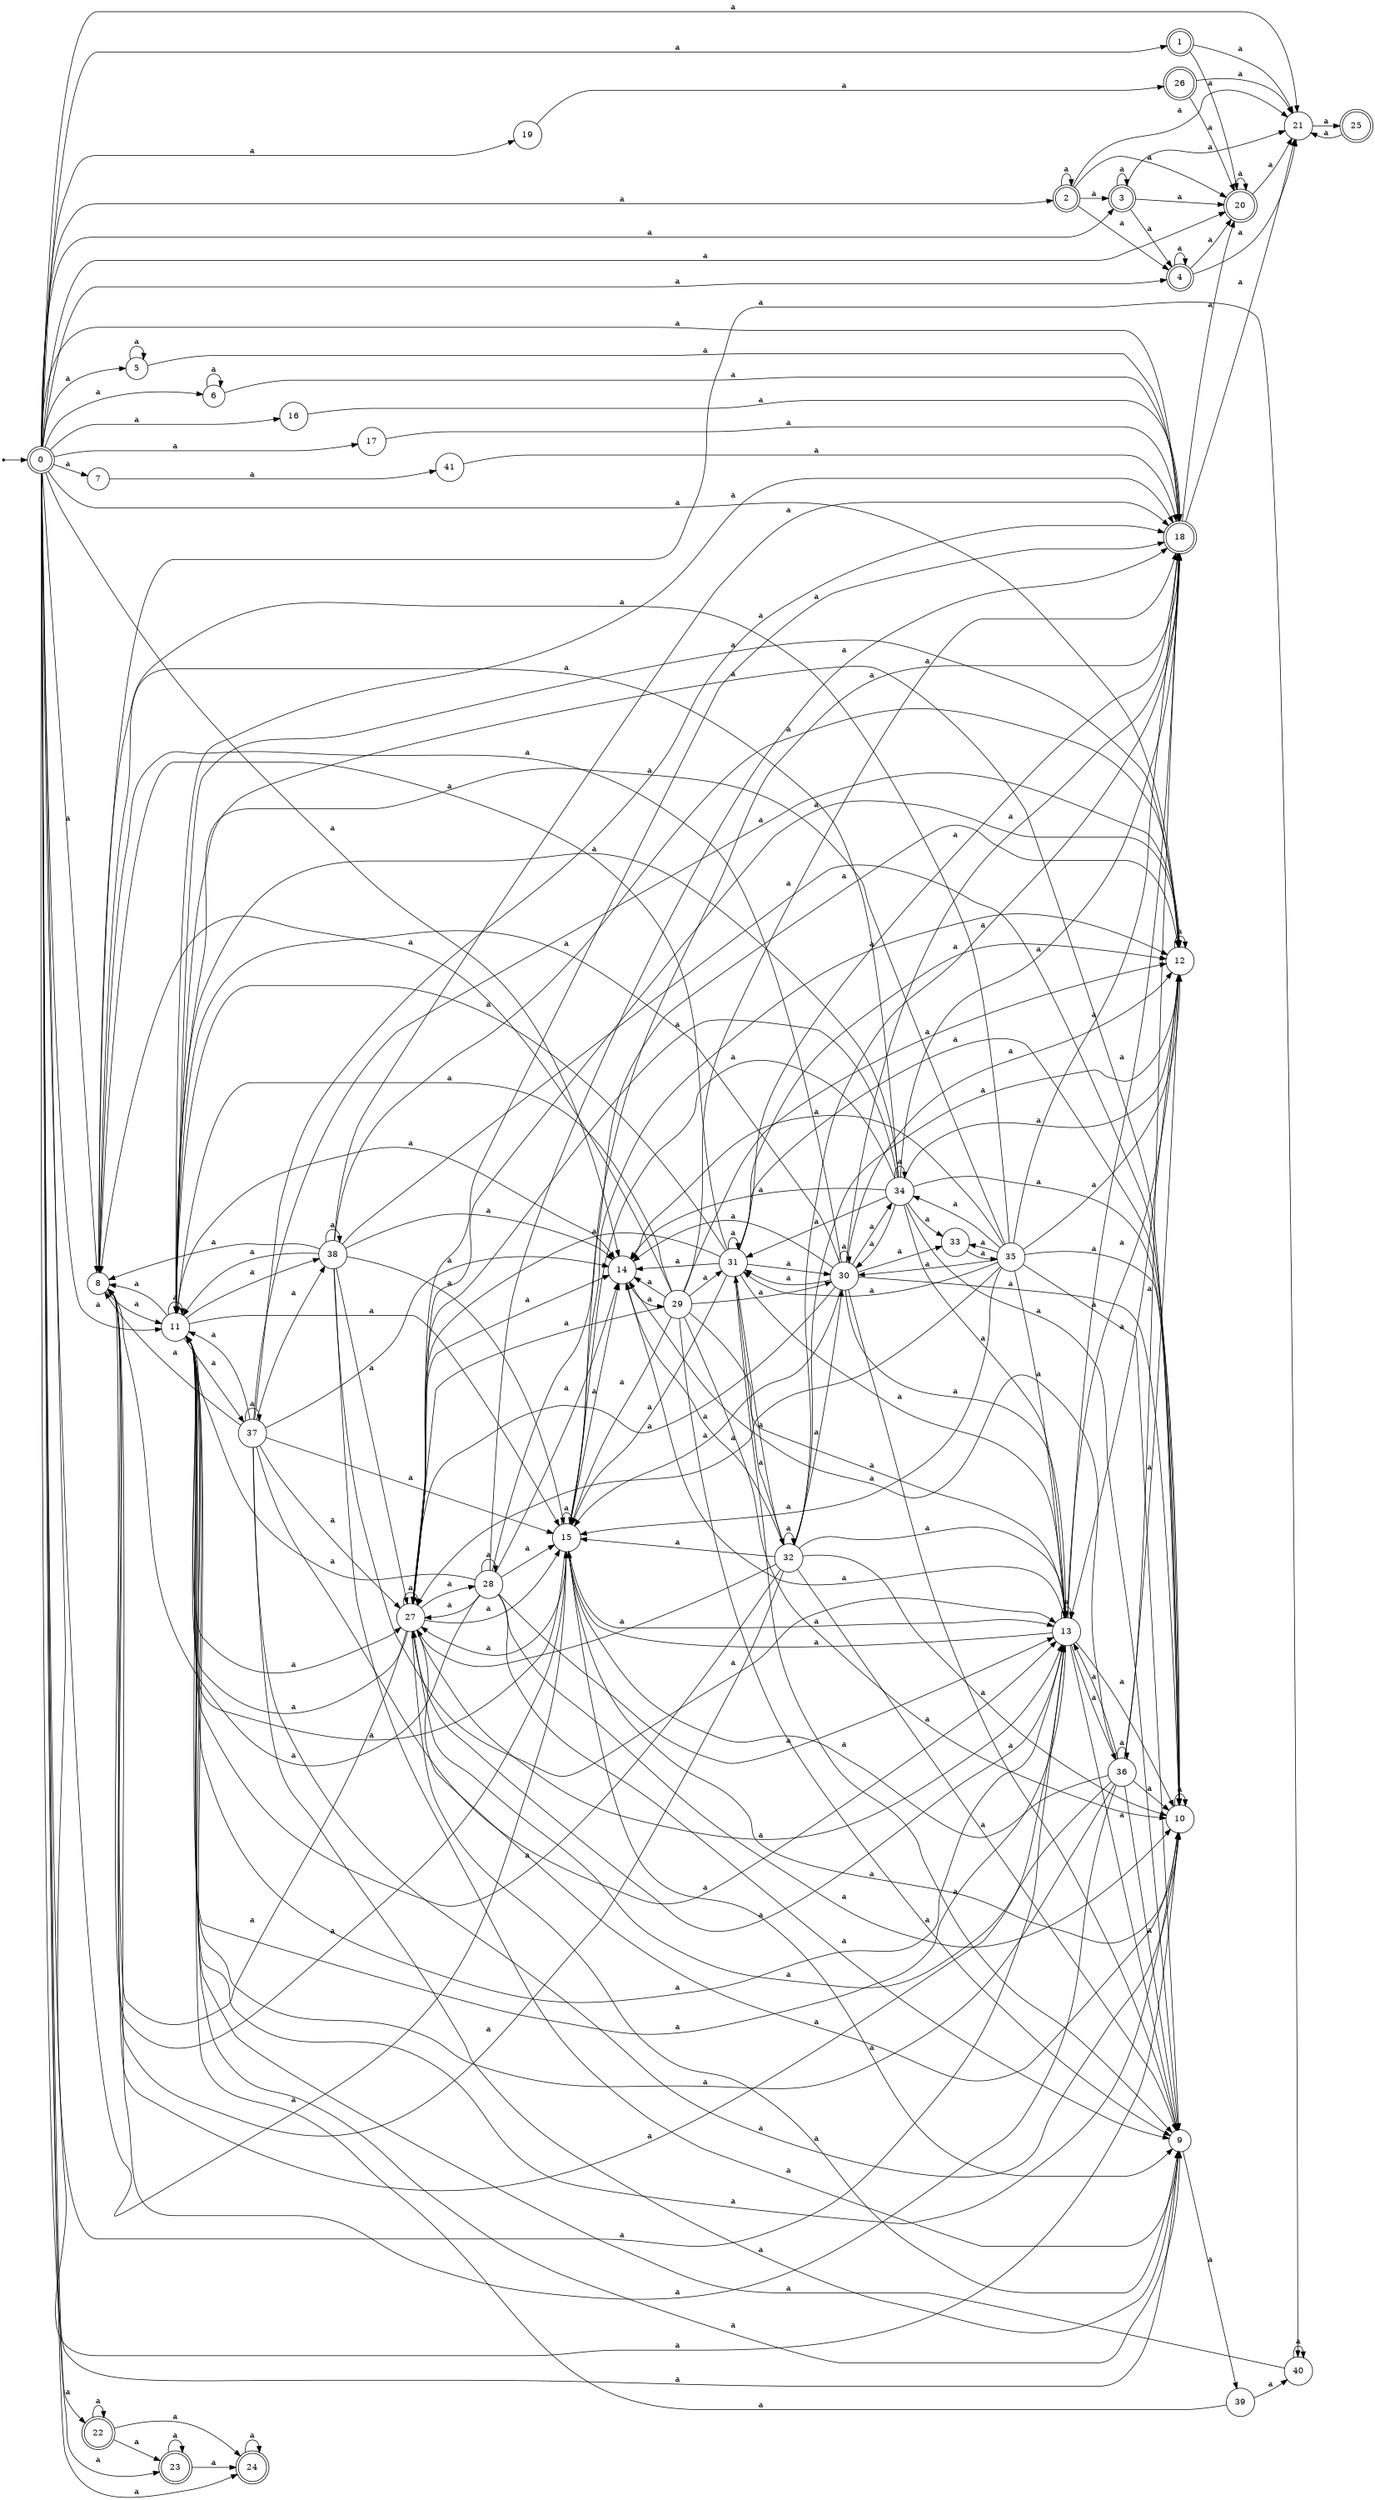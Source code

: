 digraph finite_state_machine {
rankdir=LR;
size="20,20";
node [shape = point]; "dummy0"
node [shape = doublecircle]; "0";"dummy0" -> "0";
node [shape = doublecircle]; "1";node [shape = doublecircle]; "2";node [shape = doublecircle]; "3";node [shape = doublecircle]; "4";node [shape = circle]; "5";
node [shape = circle]; "6";
node [shape = circle]; "7";
node [shape = circle]; "8";
node [shape = circle]; "9";
node [shape = circle]; "10";
node [shape = circle]; "11";
node [shape = circle]; "12";
node [shape = circle]; "13";
node [shape = circle]; "14";
node [shape = circle]; "15";
node [shape = circle]; "16";
node [shape = circle]; "17";
node [shape = doublecircle]; "18";node [shape = circle]; "19";
node [shape = doublecircle]; "20";node [shape = circle]; "21";
node [shape = doublecircle]; "22";node [shape = doublecircle]; "23";node [shape = doublecircle]; "24";node [shape = doublecircle]; "25";node [shape = doublecircle]; "26";node [shape = circle]; "27";
node [shape = circle]; "28";
node [shape = circle]; "29";
node [shape = circle]; "30";
node [shape = circle]; "31";
node [shape = circle]; "32";
node [shape = circle]; "33";
node [shape = circle]; "34";
node [shape = circle]; "35";
node [shape = circle]; "36";
node [shape = circle]; "37";
node [shape = circle]; "38";
node [shape = circle]; "39";
node [shape = circle]; "40";
node [shape = circle]; "41";
"0" -> "1" [label = "a"];
 "0" -> "2" [label = "a"];
 "0" -> "3" [label = "a"];
 "0" -> "4" [label = "a"];
 "0" -> "5" [label = "a"];
 "0" -> "6" [label = "a"];
 "0" -> "7" [label = "a"];
 "0" -> "8" [label = "a"];
 "0" -> "9" [label = "a"];
 "0" -> "10" [label = "a"];
 "0" -> "11" [label = "a"];
 "0" -> "12" [label = "a"];
 "0" -> "13" [label = "a"];
 "0" -> "14" [label = "a"];
 "0" -> "15" [label = "a"];
 "0" -> "16" [label = "a"];
 "0" -> "17" [label = "a"];
 "0" -> "18" [label = "a"];
 "0" -> "19" [label = "a"];
 "0" -> "20" [label = "a"];
 "0" -> "21" [label = "a"];
 "0" -> "22" [label = "a"];
 "0" -> "23" [label = "a"];
 "0" -> "24" [label = "a"];
 "24" -> "24" [label = "a"];
 "23" -> "24" [label = "a"];
 "23" -> "23" [label = "a"];
 "22" -> "24" [label = "a"];
 "22" -> "22" [label = "a"];
 "22" -> "23" [label = "a"];
 "21" -> "25" [label = "a"];
 "25" -> "21" [label = "a"];
 "20" -> "20" [label = "a"];
 "20" -> "21" [label = "a"];
 "19" -> "26" [label = "a"];
 "26" -> "20" [label = "a"];
 "26" -> "21" [label = "a"];
 "18" -> "20" [label = "a"];
 "18" -> "21" [label = "a"];
 "17" -> "18" [label = "a"];
 "16" -> "18" [label = "a"];
 "15" -> "8" [label = "a"];
 "15" -> "9" [label = "a"];
 "15" -> "10" [label = "a"];
 "15" -> "11" [label = "a"];
 "15" -> "12" [label = "a"];
 "15" -> "13" [label = "a"];
 "15" -> "14" [label = "a"];
 "15" -> "15" [label = "a"];
 "15" -> "18" [label = "a"];
 "15" -> "27" [label = "a"];
 "27" -> "8" [label = "a"];
 "27" -> "9" [label = "a"];
 "27" -> "10" [label = "a"];
 "27" -> "11" [label = "a"];
 "27" -> "12" [label = "a"];
 "27" -> "13" [label = "a"];
 "27" -> "14" [label = "a"];
 "27" -> "15" [label = "a"];
 "27" -> "18" [label = "a"];
 "27" -> "27" [label = "a"];
 "27" -> "28" [label = "a"];
 "28" -> "8" [label = "a"];
 "28" -> "9" [label = "a"];
 "28" -> "10" [label = "a"];
 "28" -> "11" [label = "a"];
 "28" -> "12" [label = "a"];
 "28" -> "13" [label = "a"];
 "28" -> "14" [label = "a"];
 "28" -> "15" [label = "a"];
 "28" -> "18" [label = "a"];
 "28" -> "27" [label = "a"];
 "28" -> "28" [label = "a"];
 "14" -> "29" [label = "a"];
 "29" -> "8" [label = "a"];
 "29" -> "9" [label = "a"];
 "29" -> "10" [label = "a"];
 "29" -> "11" [label = "a"];
 "29" -> "12" [label = "a"];
 "29" -> "13" [label = "a"];
 "29" -> "14" [label = "a"];
 "29" -> "15" [label = "a"];
 "29" -> "18" [label = "a"];
 "29" -> "27" [label = "a"];
 "29" -> "30" [label = "a"];
 "29" -> "31" [label = "a"];
 "31" -> "32" [label = "a"];
 "31" -> "8" [label = "a"];
 "31" -> "9" [label = "a"];
 "31" -> "10" [label = "a"];
 "31" -> "11" [label = "a"];
 "31" -> "12" [label = "a"];
 "31" -> "13" [label = "a"];
 "31" -> "14" [label = "a"];
 "31" -> "15" [label = "a"];
 "31" -> "18" [label = "a"];
 "31" -> "27" [label = "a"];
 "31" -> "30" [label = "a"];
 "31" -> "31" [label = "a"];
 "32" -> "32" [label = "a"];
 "32" -> "8" [label = "a"];
 "32" -> "9" [label = "a"];
 "32" -> "10" [label = "a"];
 "32" -> "11" [label = "a"];
 "32" -> "12" [label = "a"];
 "32" -> "13" [label = "a"];
 "32" -> "14" [label = "a"];
 "32" -> "15" [label = "a"];
 "32" -> "18" [label = "a"];
 "32" -> "27" [label = "a"];
 "32" -> "30" [label = "a"];
 "32" -> "31" [label = "a"];
 "30" -> "33" [label = "a"];
 "30" -> "34" [label = "a"];
 "30" -> "8" [label = "a"];
 "30" -> "9" [label = "a"];
 "30" -> "10" [label = "a"];
 "30" -> "11" [label = "a"];
 "30" -> "12" [label = "a"];
 "30" -> "13" [label = "a"];
 "30" -> "14" [label = "a"];
 "30" -> "15" [label = "a"];
 "30" -> "18" [label = "a"];
 "30" -> "27" [label = "a"];
 "30" -> "30" [label = "a"];
 "30" -> "31" [label = "a"];
 "34" -> "33" [label = "a"];
 "34" -> "34" [label = "a"];
 "34" -> "8" [label = "a"];
 "34" -> "9" [label = "a"];
 "34" -> "10" [label = "a"];
 "34" -> "11" [label = "a"];
 "34" -> "12" [label = "a"];
 "34" -> "13" [label = "a"];
 "34" -> "14" [label = "a"];
 "34" -> "15" [label = "a"];
 "34" -> "18" [label = "a"];
 "34" -> "27" [label = "a"];
 "34" -> "30" [label = "a"];
 "34" -> "31" [label = "a"];
 "33" -> "35" [label = "a"];
 "35" -> "33" [label = "a"];
 "35" -> "34" [label = "a"];
 "35" -> "8" [label = "a"];
 "35" -> "9" [label = "a"];
 "35" -> "10" [label = "a"];
 "35" -> "11" [label = "a"];
 "35" -> "12" [label = "a"];
 "35" -> "13" [label = "a"];
 "35" -> "14" [label = "a"];
 "35" -> "15" [label = "a"];
 "35" -> "18" [label = "a"];
 "35" -> "27" [label = "a"];
 "35" -> "30" [label = "a"];
 "35" -> "31" [label = "a"];
 "13" -> "36" [label = "a"];
 "13" -> "8" [label = "a"];
 "13" -> "9" [label = "a"];
 "13" -> "10" [label = "a"];
 "13" -> "11" [label = "a"];
 "13" -> "12" [label = "a"];
 "13" -> "13" [label = "a"];
 "13" -> "14" [label = "a"];
 "13" -> "15" [label = "a"];
 "13" -> "18" [label = "a"];
 "13" -> "27" [label = "a"];
 "36" -> "36" [label = "a"];
 "36" -> "8" [label = "a"];
 "36" -> "9" [label = "a"];
 "36" -> "10" [label = "a"];
 "36" -> "11" [label = "a"];
 "36" -> "12" [label = "a"];
 "36" -> "13" [label = "a"];
 "36" -> "14" [label = "a"];
 "36" -> "15" [label = "a"];
 "36" -> "18" [label = "a"];
 "36" -> "27" [label = "a"];
 "12" -> "12" [label = "a"];
 "12" -> "13" [label = "a"];
 "11" -> "37" [label = "a"];
 "11" -> "38" [label = "a"];
 "11" -> "8" [label = "a"];
 "11" -> "9" [label = "a"];
 "11" -> "10" [label = "a"];
 "11" -> "11" [label = "a"];
 "11" -> "12" [label = "a"];
 "11" -> "13" [label = "a"];
 "11" -> "14" [label = "a"];
 "11" -> "15" [label = "a"];
 "11" -> "18" [label = "a"];
 "11" -> "27" [label = "a"];
 "38" -> "38" [label = "a"];
 "38" -> "8" [label = "a"];
 "38" -> "9" [label = "a"];
 "38" -> "10" [label = "a"];
 "38" -> "11" [label = "a"];
 "38" -> "12" [label = "a"];
 "38" -> "13" [label = "a"];
 "38" -> "14" [label = "a"];
 "38" -> "15" [label = "a"];
 "38" -> "18" [label = "a"];
 "38" -> "27" [label = "a"];
 "37" -> "37" [label = "a"];
 "37" -> "38" [label = "a"];
 "37" -> "8" [label = "a"];
 "37" -> "9" [label = "a"];
 "37" -> "10" [label = "a"];
 "37" -> "11" [label = "a"];
 "37" -> "12" [label = "a"];
 "37" -> "13" [label = "a"];
 "37" -> "14" [label = "a"];
 "37" -> "15" [label = "a"];
 "37" -> "18" [label = "a"];
 "37" -> "27" [label = "a"];
 "10" -> "10" [label = "a"];
 "10" -> "11" [label = "a"];
 "9" -> "39" [label = "a"];
 "39" -> "40" [label = "a"];
 "39" -> "11" [label = "a"];
 "40" -> "40" [label = "a"];
 "40" -> "11" [label = "a"];
 "8" -> "40" [label = "a"];
 "8" -> "11" [label = "a"];
 "7" -> "41" [label = "a"];
 "41" -> "18" [label = "a"];
 "6" -> "18" [label = "a"];
 "6" -> "6" [label = "a"];
 "5" -> "18" [label = "a"];
 "5" -> "5" [label = "a"];
 "4" -> "21" [label = "a"];
 "4" -> "4" [label = "a"];
 "4" -> "20" [label = "a"];
 "3" -> "21" [label = "a"];
 "3" -> "3" [label = "a"];
 "3" -> "4" [label = "a"];
 "3" -> "20" [label = "a"];
 "2" -> "2" [label = "a"];
 "2" -> "3" [label = "a"];
 "2" -> "4" [label = "a"];
 "2" -> "20" [label = "a"];
 "2" -> "21" [label = "a"];
 "1" -> "20" [label = "a"];
 "1" -> "21" [label = "a"];
 }
